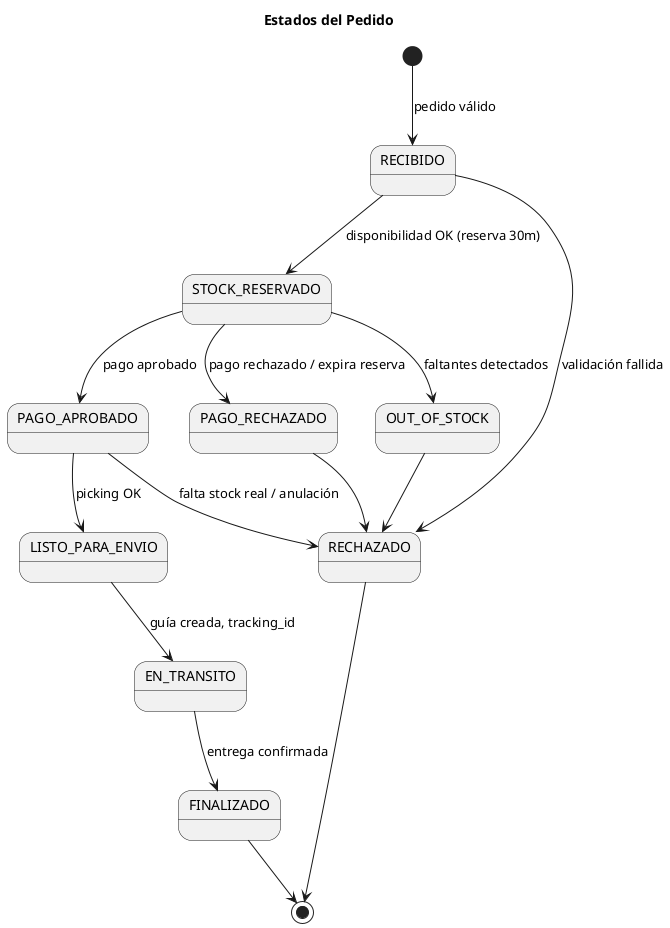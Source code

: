@startuml
title Estados del Pedido

[*] --> RECIBIDO : pedido válido
RECIBIDO --> RECHAZADO : validación fallida
RECIBIDO --> STOCK_RESERVADO : disponibilidad OK (reserva 30m)
STOCK_RESERVADO --> OUT_OF_STOCK : faltantes detectados
STOCK_RESERVADO --> PAGO_APROBADO : pago aprobado
STOCK_RESERVADO --> PAGO_RECHAZADO : pago rechazado / expira reserva

PAGO_APROBADO --> LISTO_PARA_ENVIO : picking OK
PAGO_APROBADO --> RECHAZADO : falta stock real / anulación

LISTO_PARA_ENVIO --> EN_TRANSITO : guía creada, tracking_id
EN_TRANSITO --> FINALIZADO : entrega confirmada
PAGO_RECHAZADO --> RECHAZADO
OUT_OF_STOCK --> RECHAZADO

RECHAZADO --> [*]
FINALIZADO --> [*]
@enduml
